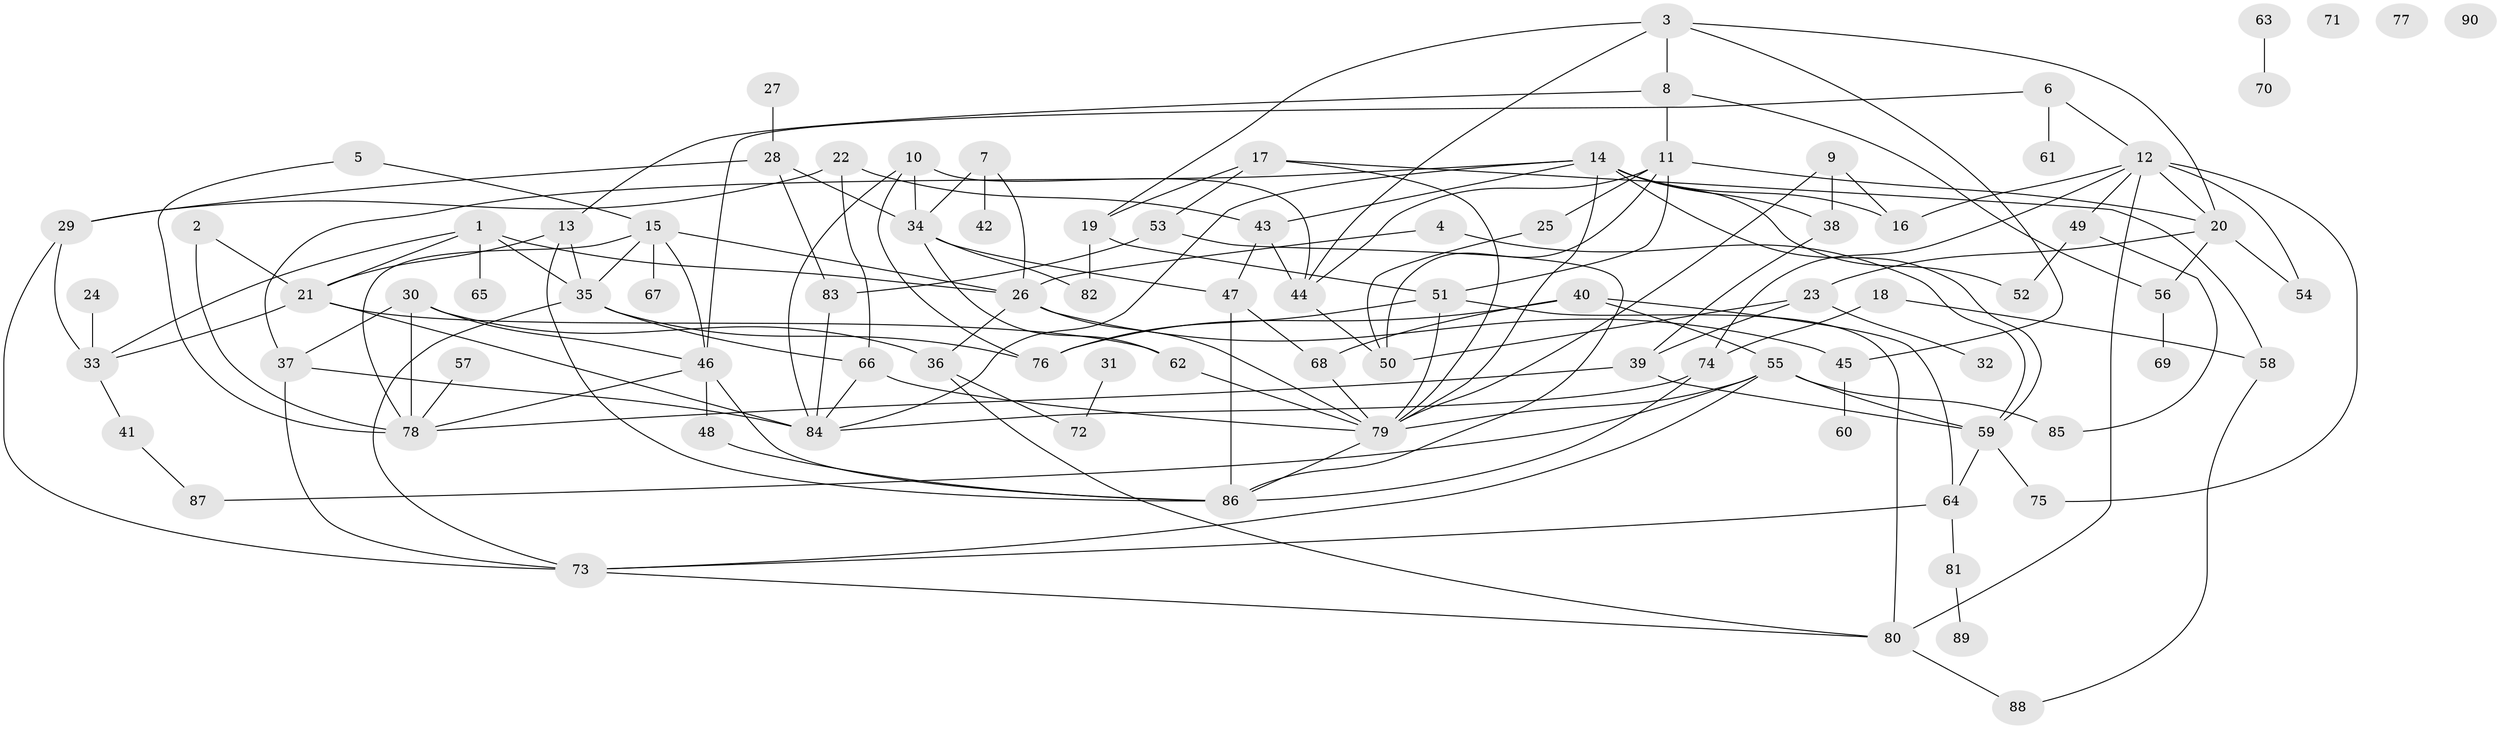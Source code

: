 // Generated by graph-tools (version 1.1) at 2025/33/03/09/25 02:33:29]
// undirected, 90 vertices, 156 edges
graph export_dot {
graph [start="1"]
  node [color=gray90,style=filled];
  1;
  2;
  3;
  4;
  5;
  6;
  7;
  8;
  9;
  10;
  11;
  12;
  13;
  14;
  15;
  16;
  17;
  18;
  19;
  20;
  21;
  22;
  23;
  24;
  25;
  26;
  27;
  28;
  29;
  30;
  31;
  32;
  33;
  34;
  35;
  36;
  37;
  38;
  39;
  40;
  41;
  42;
  43;
  44;
  45;
  46;
  47;
  48;
  49;
  50;
  51;
  52;
  53;
  54;
  55;
  56;
  57;
  58;
  59;
  60;
  61;
  62;
  63;
  64;
  65;
  66;
  67;
  68;
  69;
  70;
  71;
  72;
  73;
  74;
  75;
  76;
  77;
  78;
  79;
  80;
  81;
  82;
  83;
  84;
  85;
  86;
  87;
  88;
  89;
  90;
  1 -- 21;
  1 -- 26;
  1 -- 33;
  1 -- 35;
  1 -- 65;
  2 -- 21;
  2 -- 78;
  3 -- 8;
  3 -- 19;
  3 -- 20;
  3 -- 44;
  3 -- 45;
  4 -- 26;
  4 -- 59;
  5 -- 15;
  5 -- 78;
  6 -- 12;
  6 -- 46;
  6 -- 61;
  7 -- 26;
  7 -- 34;
  7 -- 42;
  8 -- 11;
  8 -- 13;
  8 -- 56;
  9 -- 16;
  9 -- 38;
  9 -- 79;
  10 -- 34;
  10 -- 44;
  10 -- 76;
  10 -- 84;
  11 -- 20;
  11 -- 25;
  11 -- 44;
  11 -- 50;
  11 -- 51;
  12 -- 16;
  12 -- 20;
  12 -- 49;
  12 -- 54;
  12 -- 74;
  12 -- 75;
  12 -- 80;
  13 -- 21;
  13 -- 35;
  13 -- 86;
  14 -- 16;
  14 -- 37;
  14 -- 38;
  14 -- 43;
  14 -- 52;
  14 -- 59;
  14 -- 79;
  14 -- 84;
  15 -- 26;
  15 -- 35;
  15 -- 46;
  15 -- 67;
  15 -- 78;
  17 -- 19;
  17 -- 53;
  17 -- 58;
  17 -- 79;
  18 -- 58;
  18 -- 74;
  19 -- 51;
  19 -- 82;
  20 -- 23;
  20 -- 54;
  20 -- 56;
  21 -- 33;
  21 -- 62;
  21 -- 84;
  22 -- 29;
  22 -- 43;
  22 -- 66;
  23 -- 32;
  23 -- 39;
  23 -- 50;
  24 -- 33;
  25 -- 50;
  26 -- 36;
  26 -- 45;
  26 -- 79;
  27 -- 28;
  28 -- 29;
  28 -- 34;
  28 -- 83;
  29 -- 33;
  29 -- 73;
  30 -- 36;
  30 -- 37;
  30 -- 46;
  30 -- 78;
  31 -- 72;
  33 -- 41;
  34 -- 47;
  34 -- 62;
  34 -- 82;
  35 -- 66;
  35 -- 73;
  35 -- 76;
  36 -- 72;
  36 -- 80;
  37 -- 73;
  37 -- 84;
  38 -- 39;
  39 -- 59;
  39 -- 78;
  40 -- 55;
  40 -- 64;
  40 -- 68;
  40 -- 76;
  41 -- 87;
  43 -- 44;
  43 -- 47;
  44 -- 50;
  45 -- 60;
  46 -- 48;
  46 -- 78;
  46 -- 86;
  47 -- 68;
  47 -- 86;
  48 -- 86;
  49 -- 52;
  49 -- 85;
  51 -- 76;
  51 -- 79;
  51 -- 80;
  53 -- 83;
  53 -- 86;
  55 -- 59;
  55 -- 73;
  55 -- 79;
  55 -- 85;
  55 -- 87;
  56 -- 69;
  57 -- 78;
  58 -- 88;
  59 -- 64;
  59 -- 75;
  62 -- 79;
  63 -- 70;
  64 -- 73;
  64 -- 81;
  66 -- 79;
  66 -- 84;
  68 -- 79;
  73 -- 80;
  74 -- 84;
  74 -- 86;
  79 -- 86;
  80 -- 88;
  81 -- 89;
  83 -- 84;
}
